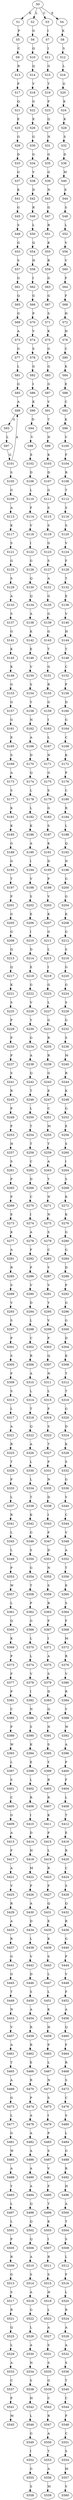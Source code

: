 strict digraph  {
	S0 -> S1 [ label = K ];
	S0 -> S2 [ label = L ];
	S0 -> S3 [ label = C ];
	S0 -> S4 [ label = E ];
	S1 -> S5 [ label = P ];
	S2 -> S6 [ label = G ];
	S3 -> S7 [ label = I ];
	S4 -> S8 [ label = K ];
	S5 -> S9 [ label = C ];
	S6 -> S10 [ label = Q ];
	S7 -> S11 [ label = I ];
	S8 -> S12 [ label = S ];
	S9 -> S13 [ label = R ];
	S10 -> S14 [ label = Q ];
	S11 -> S15 [ label = G ];
	S12 -> S16 [ label = L ];
	S13 -> S17 [ label = P ];
	S14 -> S18 [ label = V ];
	S15 -> S19 [ label = T ];
	S16 -> S20 [ label = G ];
	S17 -> S21 [ label = Q ];
	S18 -> S22 [ label = G ];
	S19 -> S23 [ label = F ];
	S20 -> S24 [ label = K ];
	S21 -> S25 [ label = E ];
	S22 -> S26 [ label = E ];
	S23 -> S27 [ label = Q ];
	S24 -> S28 [ label = K ];
	S25 -> S29 [ label = G ];
	S26 -> S30 [ label = G ];
	S27 -> S31 [ label = N ];
	S28 -> S32 [ label = S ];
	S29 -> S33 [ label = D ];
	S30 -> S34 [ label = G ];
	S31 -> S35 [ label = G ];
	S32 -> S36 [ label = D ];
	S33 -> S37 [ label = G ];
	S34 -> S38 [ label = V ];
	S35 -> S39 [ label = G ];
	S36 -> S40 [ label = M ];
	S37 -> S41 [ label = K ];
	S38 -> S42 [ label = D ];
	S39 -> S43 [ label = N ];
	S40 -> S44 [ label = E ];
	S41 -> S45 [ label = G ];
	S42 -> S46 [ label = R ];
	S43 -> S47 [ label = G ];
	S44 -> S48 [ label = S ];
	S45 -> S49 [ label = S ];
	S46 -> S50 [ label = L ];
	S47 -> S51 [ label = R ];
	S48 -> S52 [ label = L ];
	S49 -> S53 [ label = G ];
	S50 -> S54 [ label = Q ];
	S51 -> S55 [ label = K ];
	S52 -> S56 [ label = V ];
	S53 -> S57 [ label = S ];
	S54 -> S58 [ label = H ];
	S55 -> S59 [ label = R ];
	S56 -> S60 [ label = V ];
	S57 -> S61 [ label = G ];
	S58 -> S62 [ label = I ];
	S59 -> S63 [ label = G ];
	S60 -> S64 [ label = F ];
	S61 -> S65 [ label = Q ];
	S62 -> S66 [ label = G ];
	S63 -> S67 [ label = G ];
	S64 -> S68 [ label = F ];
	S65 -> S69 [ label = G ];
	S66 -> S70 [ label = P ];
	S67 -> S71 [ label = S ];
	S68 -> S72 [ label = H ];
	S69 -> S73 [ label = A ];
	S70 -> S74 [ label = V ];
	S71 -> S75 [ label = K ];
	S72 -> S76 [ label = H ];
	S73 -> S77 [ label = G ];
	S74 -> S78 [ label = S ];
	S75 -> S79 [ label = G ];
	S76 -> S80 [ label = C ];
	S77 -> S81 [ label = L ];
	S78 -> S82 [ label = G ];
	S79 -> S83 [ label = G ];
	S80 -> S84 [ label = K ];
	S81 -> S85 [ label = G ];
	S82 -> S86 [ label = I ];
	S83 -> S87 [ label = G ];
	S84 -> S88 [ label = E ];
	S85 -> S89 [ label = A ];
	S86 -> S90 [ label = K ];
	S87 -> S91 [ label = V ];
	S88 -> S92 [ label = C ];
	S89 -> S93 [ label = G ];
	S90 -> S94 [ label = D ];
	S91 -> S95 [ label = T ];
	S92 -> S96 [ label = K ];
	S93 -> S97 [ label = L ];
	S94 -> S98 [ label = V ];
	S95 -> S99 [ label = N ];
	S96 -> S100 [ label = V ];
	S97 -> S101 [ label = G ];
	S98 -> S102 [ label = E ];
	S99 -> S103 [ label = K ];
	S100 -> S104 [ label = F ];
	S101 -> S105 [ label = S ];
	S101 -> S89 [ label = A ];
	S102 -> S106 [ label = D ];
	S103 -> S107 [ label = D ];
	S104 -> S108 [ label = R ];
	S105 -> S109 [ label = G ];
	S106 -> S110 [ label = L ];
	S107 -> S111 [ label = G ];
	S108 -> S112 [ label = T ];
	S109 -> S113 [ label = A ];
	S110 -> S114 [ label = F ];
	S111 -> S115 [ label = S ];
	S112 -> S116 [ label = S ];
	S113 -> S117 [ label = K ];
	S114 -> S118 [ label = V ];
	S115 -> S119 [ label = S ];
	S116 -> S120 [ label = S ];
	S117 -> S121 [ label = S ];
	S118 -> S122 [ label = I ];
	S119 -> S123 [ label = G ];
	S120 -> S124 [ label = V ];
	S121 -> S125 [ label = G ];
	S122 -> S126 [ label = G ];
	S123 -> S127 [ label = S ];
	S124 -> S128 [ label = F ];
	S125 -> S129 [ label = S ];
	S126 -> S130 [ label = Q ];
	S127 -> S131 [ label = A ];
	S128 -> S132 [ label = T ];
	S129 -> S133 [ label = A ];
	S130 -> S134 [ label = Q ];
	S131 -> S135 [ label = G ];
	S132 -> S136 [ label = E ];
	S133 -> S137 [ label = S ];
	S134 -> S138 [ label = A ];
	S135 -> S139 [ label = G ];
	S136 -> S140 [ label = V ];
	S137 -> S141 [ label = G ];
	S138 -> S142 [ label = K ];
	S139 -> S143 [ label = G ];
	S140 -> S144 [ label = H ];
	S141 -> S145 [ label = K ];
	S142 -> S146 [ label = E ];
	S143 -> S147 [ label = T ];
	S144 -> S148 [ label = T ];
	S145 -> S149 [ label = K ];
	S146 -> S150 [ label = V ];
	S147 -> S151 [ label = G ];
	S148 -> S152 [ label = C ];
	S149 -> S153 [ label = G ];
	S150 -> S154 [ label = S ];
	S151 -> S155 [ label = R ];
	S152 -> S156 [ label = P ];
	S153 -> S157 [ label = G ];
	S154 -> S158 [ label = Y ];
	S155 -> S159 [ label = G ];
	S156 -> S160 [ label = D ];
	S157 -> S161 [ label = G ];
	S158 -> S162 [ label = N ];
	S159 -> S163 [ label = I ];
	S160 -> S164 [ label = G ];
	S161 -> S165 [ label = E ];
	S162 -> S166 [ label = A ];
	S163 -> S167 [ label = L ];
	S164 -> S168 [ label = C ];
	S165 -> S169 [ label = S ];
	S166 -> S170 [ label = D ];
	S167 -> S171 [ label = N ];
	S168 -> S172 [ label = K ];
	S169 -> S173 [ label = A ];
	S170 -> S174 [ label = Q ];
	S171 -> S175 [ label = G ];
	S172 -> S176 [ label = P ];
	S173 -> S177 [ label = S ];
	S174 -> S178 [ label = L ];
	S175 -> S179 [ label = S ];
	S176 -> S180 [ label = C ];
	S177 -> S181 [ label = K ];
	S178 -> S182 [ label = L ];
	S179 -> S183 [ label = G ];
	S180 -> S184 [ label = R ];
	S181 -> S185 [ label = K ];
	S182 -> S186 [ label = K ];
	S183 -> S187 [ label = S ];
	S184 -> S188 [ label = L ];
	S185 -> S189 [ label = G ];
	S186 -> S190 [ label = A ];
	S187 -> S191 [ label = K ];
	S188 -> S192 [ label = Q ];
	S189 -> S193 [ label = G ];
	S190 -> S194 [ label = I ];
	S191 -> S195 [ label = D ];
	S192 -> S196 [ label = N ];
	S193 -> S197 [ label = T ];
	S194 -> S198 [ label = V ];
	S195 -> S199 [ label = P ];
	S196 -> S200 [ label = G ];
	S197 -> S201 [ label = P ];
	S198 -> S202 [ label = S ];
	S199 -> S203 [ label = V ];
	S200 -> S204 [ label = G ];
	S201 -> S205 [ label = G ];
	S202 -> S206 [ label = E ];
	S203 -> S207 [ label = K ];
	S204 -> S208 [ label = K ];
	S205 -> S209 [ label = G ];
	S206 -> S210 [ label = I ];
	S207 -> S211 [ label = G ];
	S208 -> S212 [ label = G ];
	S209 -> S213 [ label = Q ];
	S210 -> S214 [ label = D ];
	S211 -> S215 [ label = L ];
	S212 -> S216 [ label = S ];
	S213 -> S217 [ label = Q ];
	S214 -> S218 [ label = E ];
	S215 -> S219 [ label = I ];
	S216 -> S220 [ label = G ];
	S217 -> S221 [ label = K ];
	S218 -> S222 [ label = G ];
	S219 -> S223 [ label = G ];
	S220 -> S224 [ label = G ];
	S221 -> S225 [ label = S ];
	S222 -> S226 [ label = V ];
	S223 -> S227 [ label = L ];
	S224 -> S228 [ label = S ];
	S225 -> S229 [ label = P ];
	S226 -> S230 [ label = Y ];
	S227 -> S231 [ label = G ];
	S228 -> S232 [ label = G ];
	S229 -> S233 [ label = P ];
	S230 -> S234 [ label = G ];
	S231 -> S235 [ label = R ];
	S232 -> S236 [ label = S ];
	S233 -> S237 [ label = P ];
	S234 -> S238 [ label = A ];
	S235 -> S239 [ label = R ];
	S236 -> S240 [ label = M ];
	S237 -> S241 [ label = S ];
	S238 -> S242 [ label = Q ];
	S239 -> S243 [ label = G ];
	S240 -> S244 [ label = R ];
	S241 -> S245 [ label = R ];
	S242 -> S246 [ label = T ];
	S243 -> S247 [ label = E ];
	S244 -> S248 [ label = K ];
	S245 -> S249 [ label = P ];
	S246 -> S250 [ label = L ];
	S247 -> S251 [ label = C ];
	S248 -> S252 [ label = G ];
	S249 -> S253 [ label = P ];
	S250 -> S254 [ label = T ];
	S251 -> S255 [ label = M ];
	S252 -> S256 [ label = E ];
	S253 -> S257 [ label = H ];
	S254 -> S258 [ label = T ];
	S255 -> S259 [ label = T ];
	S256 -> S260 [ label = S ];
	S257 -> S261 [ label = S ];
	S258 -> S262 [ label = C ];
	S259 -> S263 [ label = A ];
	S260 -> S264 [ label = I ];
	S261 -> S265 [ label = P ];
	S262 -> S266 [ label = D ];
	S263 -> S267 [ label = Y ];
	S264 -> S268 [ label = S ];
	S265 -> S269 [ label = P ];
	S266 -> S270 [ label = C ];
	S267 -> S271 [ label = N ];
	S268 -> S272 [ label = K ];
	S269 -> S273 [ label = E ];
	S270 -> S274 [ label = I ];
	S271 -> S275 [ label = N ];
	S272 -> S276 [ label = K ];
	S273 -> S277 [ label = K ];
	S274 -> S278 [ label = A ];
	S275 -> S279 [ label = S ];
	S276 -> S280 [ label = G ];
	S277 -> S281 [ label = A ];
	S278 -> S282 [ label = F ];
	S279 -> S283 [ label = C ];
	S280 -> S284 [ label = G ];
	S281 -> S285 [ label = R ];
	S282 -> S286 [ label = P ];
	S283 -> S287 [ label = Y ];
	S284 -> S288 [ label = D ];
	S285 -> S289 [ label = S ];
	S286 -> S290 [ label = V ];
	S287 -> S291 [ label = V ];
	S288 -> S292 [ label = P ];
	S289 -> S293 [ label = V ];
	S290 -> S294 [ label = D ];
	S291 -> S295 [ label = Y ];
	S292 -> S296 [ label = G ];
	S293 -> S297 [ label = S ];
	S294 -> S298 [ label = L ];
	S295 -> S299 [ label = V ];
	S296 -> S300 [ label = G ];
	S297 -> S301 [ label = P ];
	S298 -> S302 [ label = C ];
	S299 -> S303 [ label = P ];
	S300 -> S304 [ label = D ];
	S301 -> S305 [ label = S ];
	S302 -> S306 [ label = R ];
	S303 -> S307 [ label = Q ];
	S304 -> S308 [ label = K ];
	S305 -> S309 [ label = F ];
	S306 -> S310 [ label = A ];
	S307 -> S311 [ label = N ];
	S308 -> S312 [ label = T ];
	S309 -> S313 [ label = S ];
	S310 -> S314 [ label = L ];
	S311 -> S315 [ label = L ];
	S312 -> S316 [ label = T ];
	S313 -> S317 [ label = L ];
	S314 -> S318 [ label = T ];
	S315 -> S319 [ label = F ];
	S316 -> S320 [ label = G ];
	S317 -> S321 [ label = A ];
	S318 -> S322 [ label = Q ];
	S319 -> S323 [ label = S ];
	S320 -> S324 [ label = D ];
	S321 -> S325 [ label = R ];
	S322 -> S326 [ label = A ];
	S323 -> S327 [ label = T ];
	S324 -> S328 [ label = K ];
	S325 -> S329 [ label = T ];
	S326 -> S330 [ label = L ];
	S327 -> S331 [ label = P ];
	S328 -> S332 [ label = S ];
	S329 -> S333 [ label = P ];
	S330 -> S334 [ label = L ];
	S331 -> S335 [ label = N ];
	S332 -> S336 [ label = G ];
	S333 -> S337 [ label = L ];
	S334 -> S338 [ label = T ];
	S335 -> S339 [ label = D ];
	S336 -> S340 [ label = Y ];
	S337 -> S341 [ label = R ];
	S338 -> S342 [ label = K ];
	S339 -> S343 [ label = I ];
	S340 -> S344 [ label = C ];
	S341 -> S345 [ label = L ];
	S342 -> S346 [ label = G ];
	S343 -> S347 [ label = F ];
	S344 -> S348 [ label = V ];
	S345 -> S349 [ label = L ];
	S346 -> S350 [ label = S ];
	S347 -> S351 [ label = D ];
	S348 -> S352 [ label = A ];
	S349 -> S353 [ label = P ];
	S350 -> S354 [ label = G ];
	S351 -> S355 [ label = N ];
	S352 -> S356 [ label = T ];
	S353 -> S357 [ label = W ];
	S354 -> S358 [ label = T ];
	S355 -> S359 [ label = S ];
	S356 -> S360 [ label = E ];
	S357 -> S361 [ label = L ];
	S358 -> S362 [ label = P ];
	S359 -> S363 [ label = R ];
	S360 -> S364 [ label = S ];
	S361 -> S365 [ label = Q ];
	S362 -> S366 [ label = G ];
	S363 -> S367 [ label = F ];
	S364 -> S368 [ label = F ];
	S365 -> S369 [ label = K ];
	S366 -> S370 [ label = L ];
	S367 -> S371 [ label = I ];
	S368 -> S372 [ label = M ];
	S369 -> S373 [ label = P ];
	S370 -> S374 [ label = L ];
	S371 -> S375 [ label = A ];
	S372 -> S376 [ label = R ];
	S373 -> S377 [ label = F ];
	S374 -> S378 [ label = V ];
	S375 -> S379 [ label = S ];
	S376 -> S380 [ label = V ];
	S377 -> S381 [ label = P ];
	S378 -> S382 [ label = I ];
	S379 -> S383 [ label = D ];
	S380 -> S384 [ label = R ];
	S381 -> S385 [ label = C ];
	S382 -> S386 [ label = N ];
	S383 -> S387 [ label = Q ];
	S384 -> S388 [ label = V ];
	S385 -> S389 [ label = P ];
	S386 -> S390 [ label = S ];
	S387 -> S391 [ label = N ];
	S388 -> S392 [ label = W ];
	S389 -> S393 [ label = W ];
	S390 -> S394 [ label = K ];
	S391 -> S395 [ label = S ];
	S392 -> S396 [ label = A ];
	S393 -> S397 [ label = L ];
	S394 -> S398 [ label = E ];
	S395 -> S399 [ label = Y ];
	S396 -> S400 [ label = P ];
	S397 -> S401 [ label = S ];
	S398 -> S402 [ label = L ];
	S399 -> S403 [ label = R ];
	S400 -> S404 [ label = F ];
	S401 -> S405 [ label = C ];
	S402 -> S406 [ label = R ];
	S403 -> S407 [ label = R ];
	S404 -> S408 [ label = L ];
	S405 -> S409 [ label = G ];
	S406 -> S410 [ label = I ];
	S407 -> S411 [ label = K ];
	S408 -> S412 [ label = T ];
	S409 -> S413 [ label = A ];
	S410 -> S414 [ label = D ];
	S411 -> S415 [ label = P ];
	S412 -> S416 [ label = E ];
	S413 -> S417 [ label = F ];
	S414 -> S418 [ label = H ];
	S415 -> S419 [ label = L ];
	S416 -> S420 [ label = R ];
	S417 -> S421 [ label = A ];
	S418 -> S422 [ label = M ];
	S419 -> S423 [ label = R ];
	S420 -> S424 [ label = C ];
	S421 -> S425 [ label = V ];
	S422 -> S426 [ label = P ];
	S423 -> S427 [ label = F ];
	S424 -> S428 [ label = S ];
	S425 -> S429 [ label = R ];
	S426 -> S430 [ label = A ];
	S427 -> S431 [ label = Q ];
	S428 -> S432 [ label = Q ];
	S429 -> S433 [ label = A ];
	S430 -> S434 [ label = D ];
	S431 -> S435 [ label = E ];
	S432 -> S436 [ label = R ];
	S433 -> S437 [ label = R ];
	S434 -> S438 [ label = L ];
	S435 -> S439 [ label = K ];
	S436 -> S440 [ label = G ];
	S437 -> S441 [ label = G ];
	S438 -> S442 [ label = V ];
	S439 -> S443 [ label = S ];
	S440 -> S444 [ label = P ];
	S441 -> S445 [ label = G ];
	S442 -> S446 [ label = D ];
	S443 -> S447 [ label = L ];
	S444 -> S448 [ label = V ];
	S445 -> S449 [ label = T ];
	S446 -> S450 [ label = S ];
	S447 -> S451 [ label = L ];
	S448 -> S452 [ label = F ];
	S449 -> S453 [ label = N ];
	S450 -> S454 [ label = A ];
	S451 -> S455 [ label = K ];
	S452 -> S456 [ label = A ];
	S453 -> S457 [ label = V ];
	S454 -> S458 [ label = R ];
	S455 -> S459 [ label = H ];
	S456 -> S460 [ label = Q ];
	S457 -> S461 [ label = A ];
	S458 -> S462 [ label = R ];
	S459 -> S463 [ label = P ];
	S460 -> S464 [ label = F ];
	S461 -> S465 [ label = T ];
	S462 -> S466 [ label = E ];
	S463 -> S467 [ label = L ];
	S464 -> S468 [ label = R ];
	S465 -> S469 [ label = A ];
	S466 -> S470 [ label = R ];
	S467 -> S471 [ label = N ];
	S468 -> S472 [ label = S ];
	S469 -> S473 [ label = G ];
	S470 -> S474 [ label = P ];
	S471 -> S475 [ label = S ];
	S472 -> S476 [ label = C ];
	S473 -> S477 [ label = L ];
	S474 -> S478 [ label = A ];
	S475 -> S479 [ label = I ];
	S476 -> S480 [ label = S ];
	S477 -> S481 [ label = G ];
	S478 -> S482 [ label = A ];
	S479 -> S483 [ label = P ];
	S480 -> S484 [ label = L ];
	S481 -> S485 [ label = W ];
	S482 -> S486 [ label = A ];
	S483 -> S487 [ label = S ];
	S484 -> S488 [ label = G ];
	S485 -> S489 [ label = A ];
	S486 -> S490 [ label = A ];
	S487 -> S491 [ label = V ];
	S488 -> S492 [ label = R ];
	S489 -> S493 [ label = Y ];
	S490 -> S494 [ label = A ];
	S491 -> S495 [ label = F ];
	S492 -> S496 [ label = H ];
	S493 -> S497 [ label = L ];
	S494 -> S498 [ label = Q ];
	S495 -> S499 [ label = T ];
	S496 -> S500 [ label = A ];
	S497 -> S501 [ label = L ];
	S498 -> S502 [ label = Q ];
	S499 -> S503 [ label = K ];
	S500 -> S504 [ label = T ];
	S501 -> S505 [ label = P ];
	S502 -> S506 [ label = Q ];
	S503 -> S507 [ label = I ];
	S504 -> S508 [ label = S ];
	S505 -> S509 [ label = R ];
	S506 -> S510 [ label = A ];
	S507 -> S511 [ label = R ];
	S508 -> S512 [ label = L ];
	S509 -> S513 [ label = G ];
	S510 -> S514 [ label = S ];
	S511 -> S515 [ label = S ];
	S512 -> S516 [ label = F ];
	S513 -> S517 [ label = S ];
	S514 -> S518 [ label = A ];
	S515 -> S519 [ label = H ];
	S516 -> S520 [ label = L ];
	S517 -> S521 [ label = R ];
	S518 -> S522 [ label = G ];
	S519 -> S523 [ label = L ];
	S520 -> S524 [ label = R ];
	S521 -> S525 [ label = Q ];
	S522 -> S526 [ label = L ];
	S523 -> S527 [ label = A ];
	S524 -> S528 [ label = A ];
	S525 -> S529 [ label = L ];
	S526 -> S530 [ label = A ];
	S527 -> S531 [ label = S ];
	S528 -> S532 [ label = A ];
	S529 -> S533 [ label = A ];
	S530 -> S534 [ label = N ];
	S531 -> S535 [ label = S ];
	S532 -> S536 [ label = S ];
	S533 -> S537 [ label = C ];
	S534 -> S538 [ label = S ];
	S535 -> S539 [ label = G ];
	S536 -> S540 [ label = T ];
	S537 -> S541 [ label = P ];
	S538 -> S542 [ label = H ];
	S539 -> S543 [ label = C ];
	S540 -> S544 [ label = C ];
	S541 -> S545 [ label = M ];
	S542 -> S546 [ label = L ];
	S543 -> S547 [ label = R ];
	S544 -> S548 [ label = P ];
	S546 -> S549 [ label = G ];
	S547 -> S550 [ label = A ];
	S548 -> S551 [ label = C ];
	S549 -> S552 [ label = I ];
	S550 -> S553 [ label = T ];
	S551 -> S554 [ label = S ];
	S552 -> S555 [ label = G ];
	S553 -> S556 [ label = A ];
	S554 -> S557 [ label = M ];
	S555 -> S558 [ label = S ];
	S556 -> S559 [ label = M ];
	S557 -> S560 [ label = V ];
}
